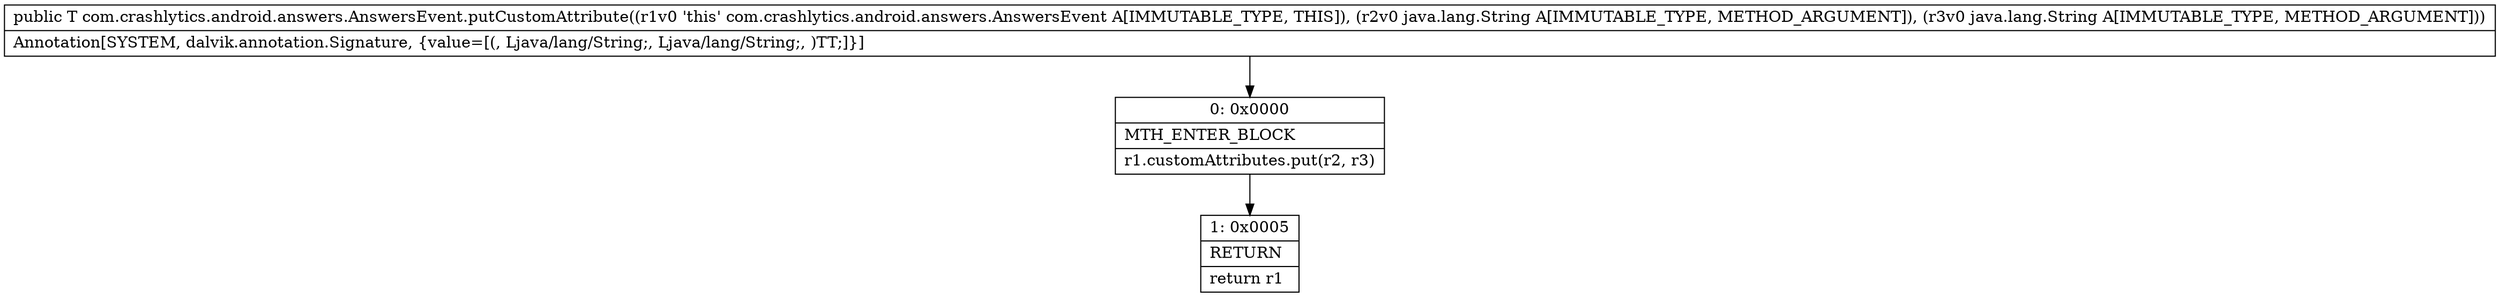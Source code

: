 digraph "CFG forcom.crashlytics.android.answers.AnswersEvent.putCustomAttribute(Ljava\/lang\/String;Ljava\/lang\/String;)Lcom\/crashlytics\/android\/answers\/AnswersEvent;" {
Node_0 [shape=record,label="{0\:\ 0x0000|MTH_ENTER_BLOCK\l|r1.customAttributes.put(r2, r3)\l}"];
Node_1 [shape=record,label="{1\:\ 0x0005|RETURN\l|return r1\l}"];
MethodNode[shape=record,label="{public T com.crashlytics.android.answers.AnswersEvent.putCustomAttribute((r1v0 'this' com.crashlytics.android.answers.AnswersEvent A[IMMUTABLE_TYPE, THIS]), (r2v0 java.lang.String A[IMMUTABLE_TYPE, METHOD_ARGUMENT]), (r3v0 java.lang.String A[IMMUTABLE_TYPE, METHOD_ARGUMENT]))  | Annotation[SYSTEM, dalvik.annotation.Signature, \{value=[(, Ljava\/lang\/String;, Ljava\/lang\/String;, )TT;]\}]\l}"];
MethodNode -> Node_0;
Node_0 -> Node_1;
}

